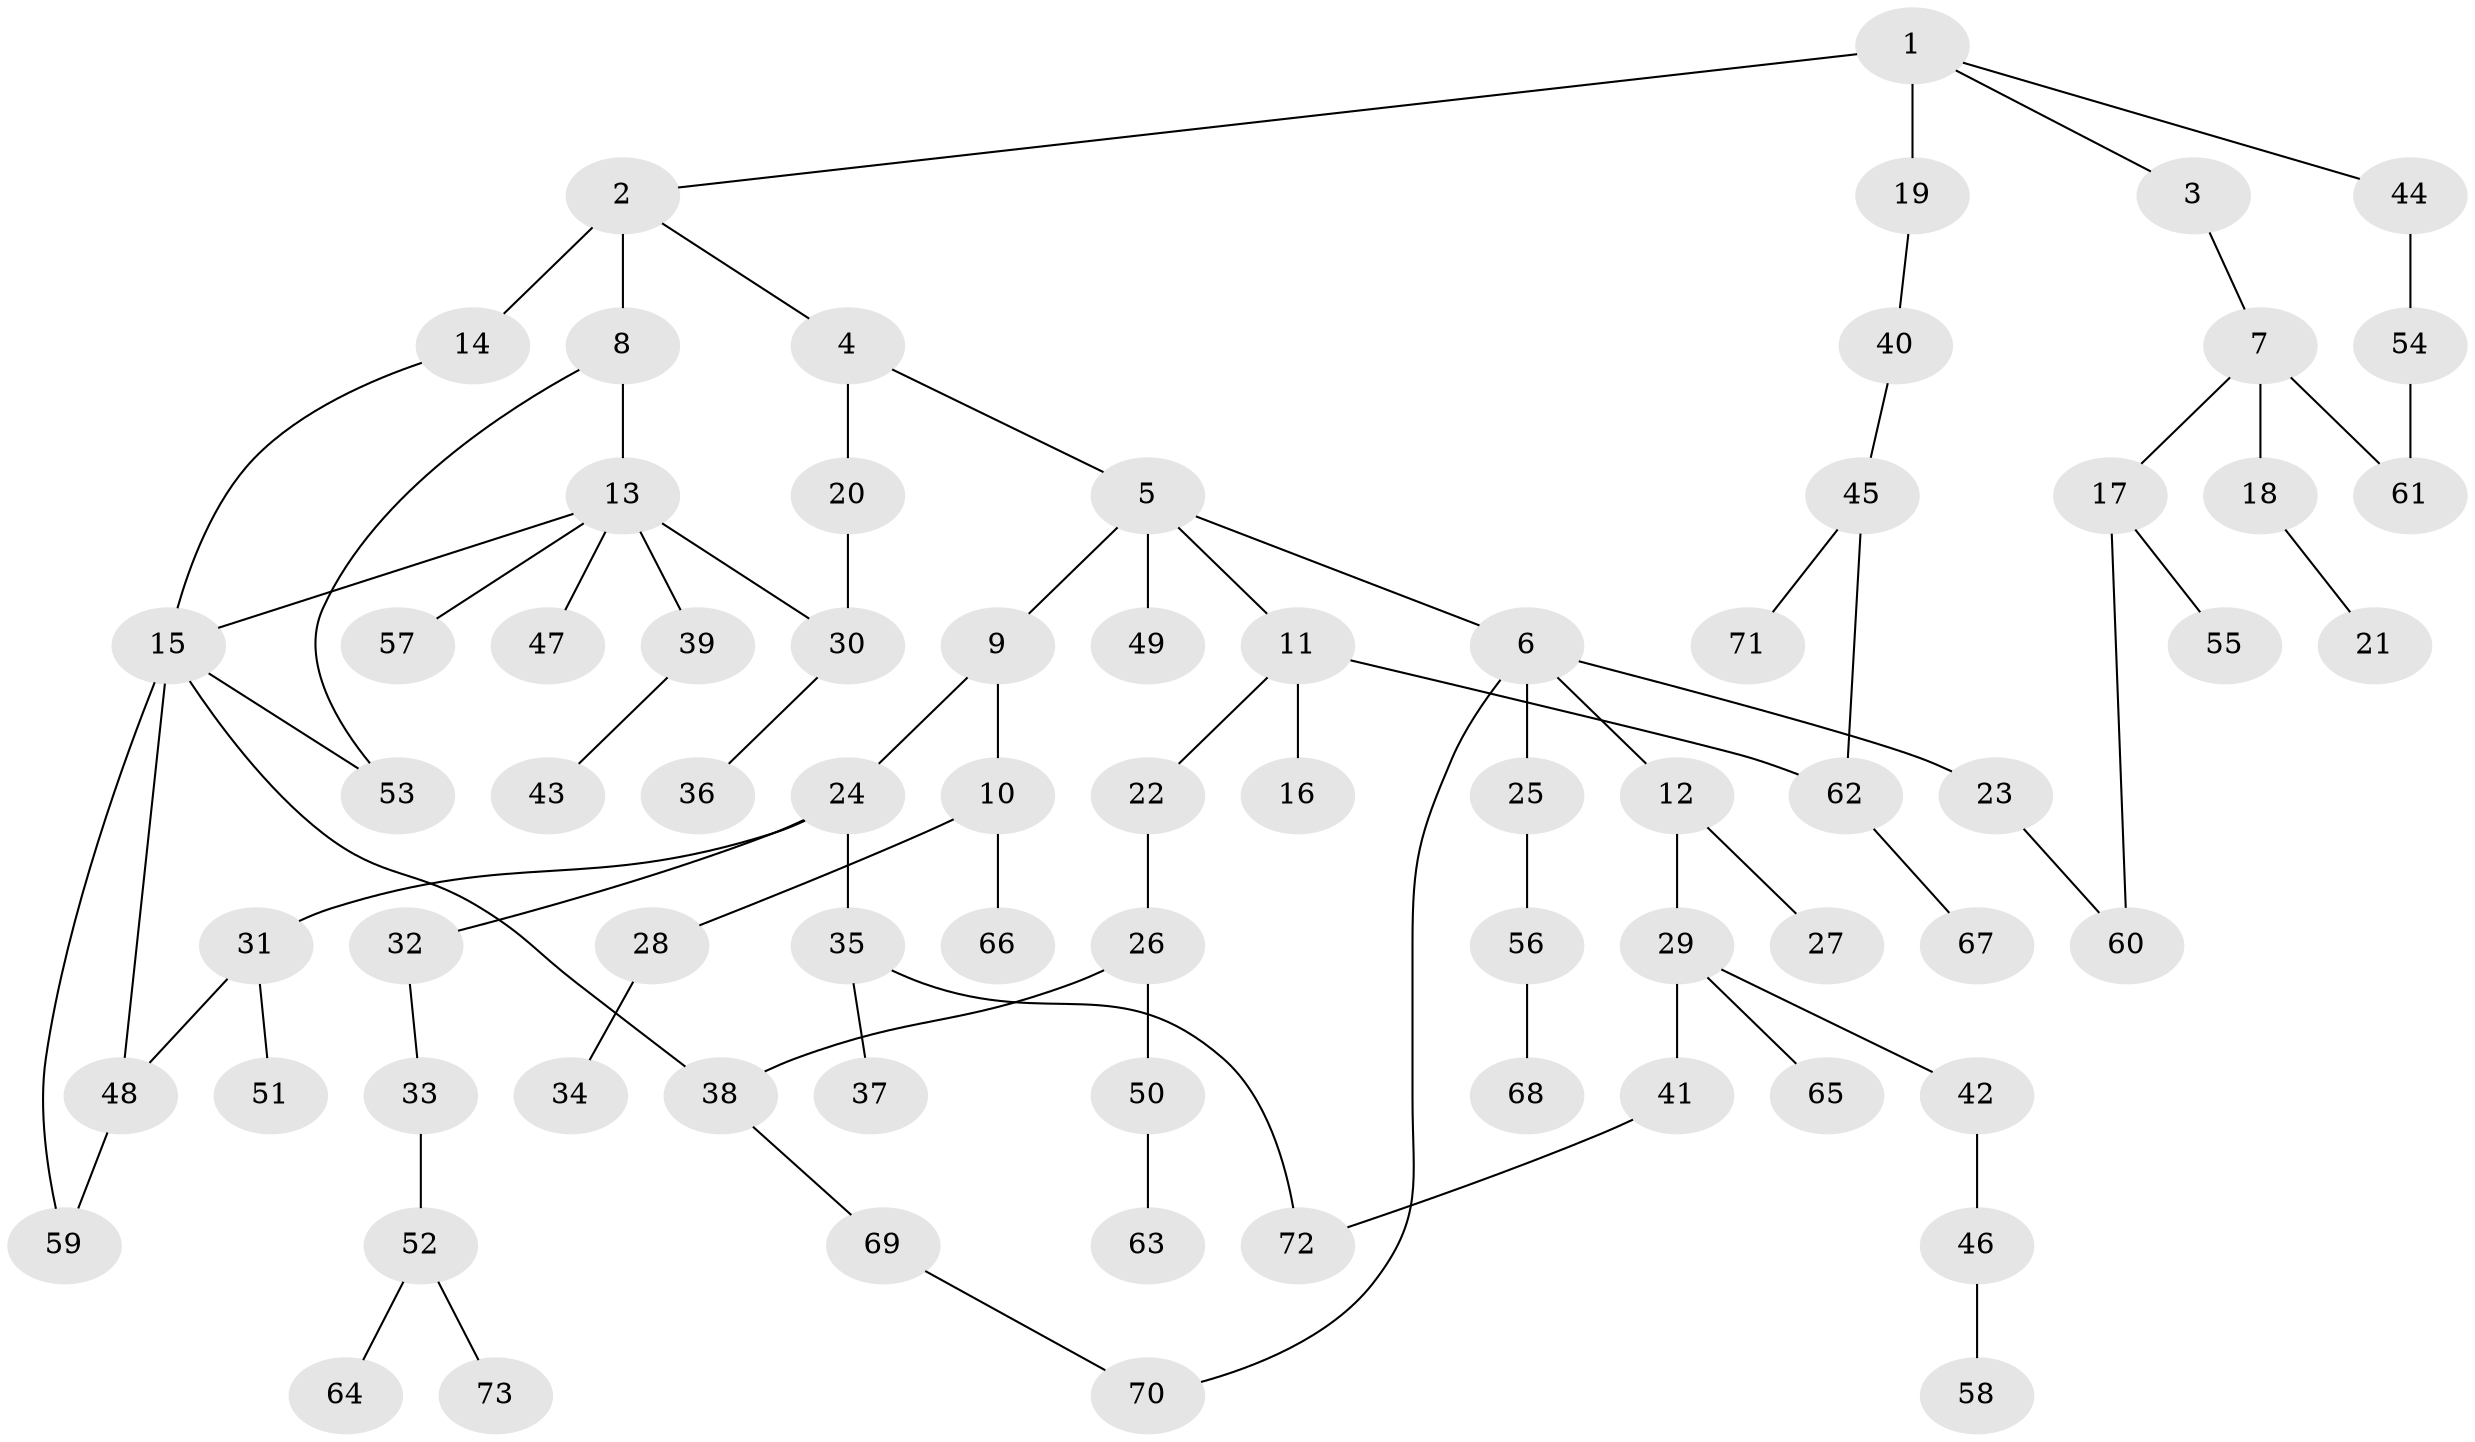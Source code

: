 // original degree distribution, {6: 0.02112676056338028, 4: 0.11971830985915492, 3: 0.13380281690140844, 5: 0.04225352112676056, 7: 0.007042253521126761, 2: 0.22535211267605634, 1: 0.4507042253521127}
// Generated by graph-tools (version 1.1) at 2025/34/03/09/25 02:34:07]
// undirected, 73 vertices, 83 edges
graph export_dot {
graph [start="1"]
  node [color=gray90,style=filled];
  1;
  2;
  3;
  4;
  5;
  6;
  7;
  8;
  9;
  10;
  11;
  12;
  13;
  14;
  15;
  16;
  17;
  18;
  19;
  20;
  21;
  22;
  23;
  24;
  25;
  26;
  27;
  28;
  29;
  30;
  31;
  32;
  33;
  34;
  35;
  36;
  37;
  38;
  39;
  40;
  41;
  42;
  43;
  44;
  45;
  46;
  47;
  48;
  49;
  50;
  51;
  52;
  53;
  54;
  55;
  56;
  57;
  58;
  59;
  60;
  61;
  62;
  63;
  64;
  65;
  66;
  67;
  68;
  69;
  70;
  71;
  72;
  73;
  1 -- 2 [weight=1.0];
  1 -- 3 [weight=1.0];
  1 -- 19 [weight=2.0];
  1 -- 44 [weight=1.0];
  2 -- 4 [weight=1.0];
  2 -- 8 [weight=1.0];
  2 -- 14 [weight=2.0];
  3 -- 7 [weight=1.0];
  4 -- 5 [weight=1.0];
  4 -- 20 [weight=2.0];
  5 -- 6 [weight=1.0];
  5 -- 9 [weight=1.0];
  5 -- 11 [weight=1.0];
  5 -- 49 [weight=2.0];
  6 -- 12 [weight=1.0];
  6 -- 23 [weight=1.0];
  6 -- 25 [weight=1.0];
  6 -- 70 [weight=1.0];
  7 -- 17 [weight=1.0];
  7 -- 18 [weight=2.0];
  7 -- 61 [weight=2.0];
  8 -- 13 [weight=2.0];
  8 -- 53 [weight=1.0];
  9 -- 10 [weight=1.0];
  9 -- 24 [weight=1.0];
  10 -- 28 [weight=1.0];
  10 -- 66 [weight=1.0];
  11 -- 16 [weight=1.0];
  11 -- 22 [weight=2.0];
  11 -- 62 [weight=1.0];
  12 -- 27 [weight=1.0];
  12 -- 29 [weight=1.0];
  13 -- 15 [weight=1.0];
  13 -- 30 [weight=1.0];
  13 -- 39 [weight=2.0];
  13 -- 47 [weight=1.0];
  13 -- 57 [weight=1.0];
  14 -- 15 [weight=1.0];
  15 -- 38 [weight=1.0];
  15 -- 48 [weight=1.0];
  15 -- 53 [weight=1.0];
  15 -- 59 [weight=1.0];
  17 -- 55 [weight=1.0];
  17 -- 60 [weight=1.0];
  18 -- 21 [weight=1.0];
  19 -- 40 [weight=1.0];
  20 -- 30 [weight=1.0];
  22 -- 26 [weight=1.0];
  23 -- 60 [weight=1.0];
  24 -- 31 [weight=1.0];
  24 -- 32 [weight=1.0];
  24 -- 35 [weight=1.0];
  25 -- 56 [weight=2.0];
  26 -- 38 [weight=1.0];
  26 -- 50 [weight=2.0];
  28 -- 34 [weight=1.0];
  29 -- 41 [weight=1.0];
  29 -- 42 [weight=1.0];
  29 -- 65 [weight=2.0];
  30 -- 36 [weight=1.0];
  31 -- 48 [weight=1.0];
  31 -- 51 [weight=1.0];
  32 -- 33 [weight=1.0];
  33 -- 52 [weight=1.0];
  35 -- 37 [weight=3.0];
  35 -- 72 [weight=1.0];
  38 -- 69 [weight=1.0];
  39 -- 43 [weight=1.0];
  40 -- 45 [weight=1.0];
  41 -- 72 [weight=1.0];
  42 -- 46 [weight=1.0];
  44 -- 54 [weight=2.0];
  45 -- 62 [weight=1.0];
  45 -- 71 [weight=1.0];
  46 -- 58 [weight=1.0];
  48 -- 59 [weight=1.0];
  50 -- 63 [weight=1.0];
  52 -- 64 [weight=1.0];
  52 -- 73 [weight=1.0];
  54 -- 61 [weight=1.0];
  56 -- 68 [weight=1.0];
  62 -- 67 [weight=1.0];
  69 -- 70 [weight=1.0];
}
